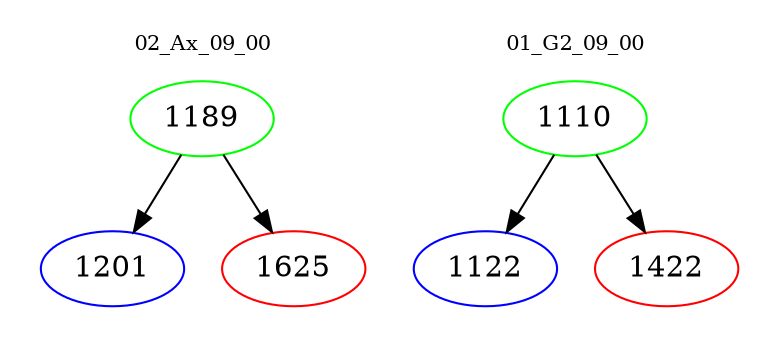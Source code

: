 digraph{
subgraph cluster_0 {
color = white
label = "02_Ax_09_00";
fontsize=10;
T0_1189 [label="1189", color="green"]
T0_1189 -> T0_1201 [color="black"]
T0_1201 [label="1201", color="blue"]
T0_1189 -> T0_1625 [color="black"]
T0_1625 [label="1625", color="red"]
}
subgraph cluster_1 {
color = white
label = "01_G2_09_00";
fontsize=10;
T1_1110 [label="1110", color="green"]
T1_1110 -> T1_1122 [color="black"]
T1_1122 [label="1122", color="blue"]
T1_1110 -> T1_1422 [color="black"]
T1_1422 [label="1422", color="red"]
}
}
